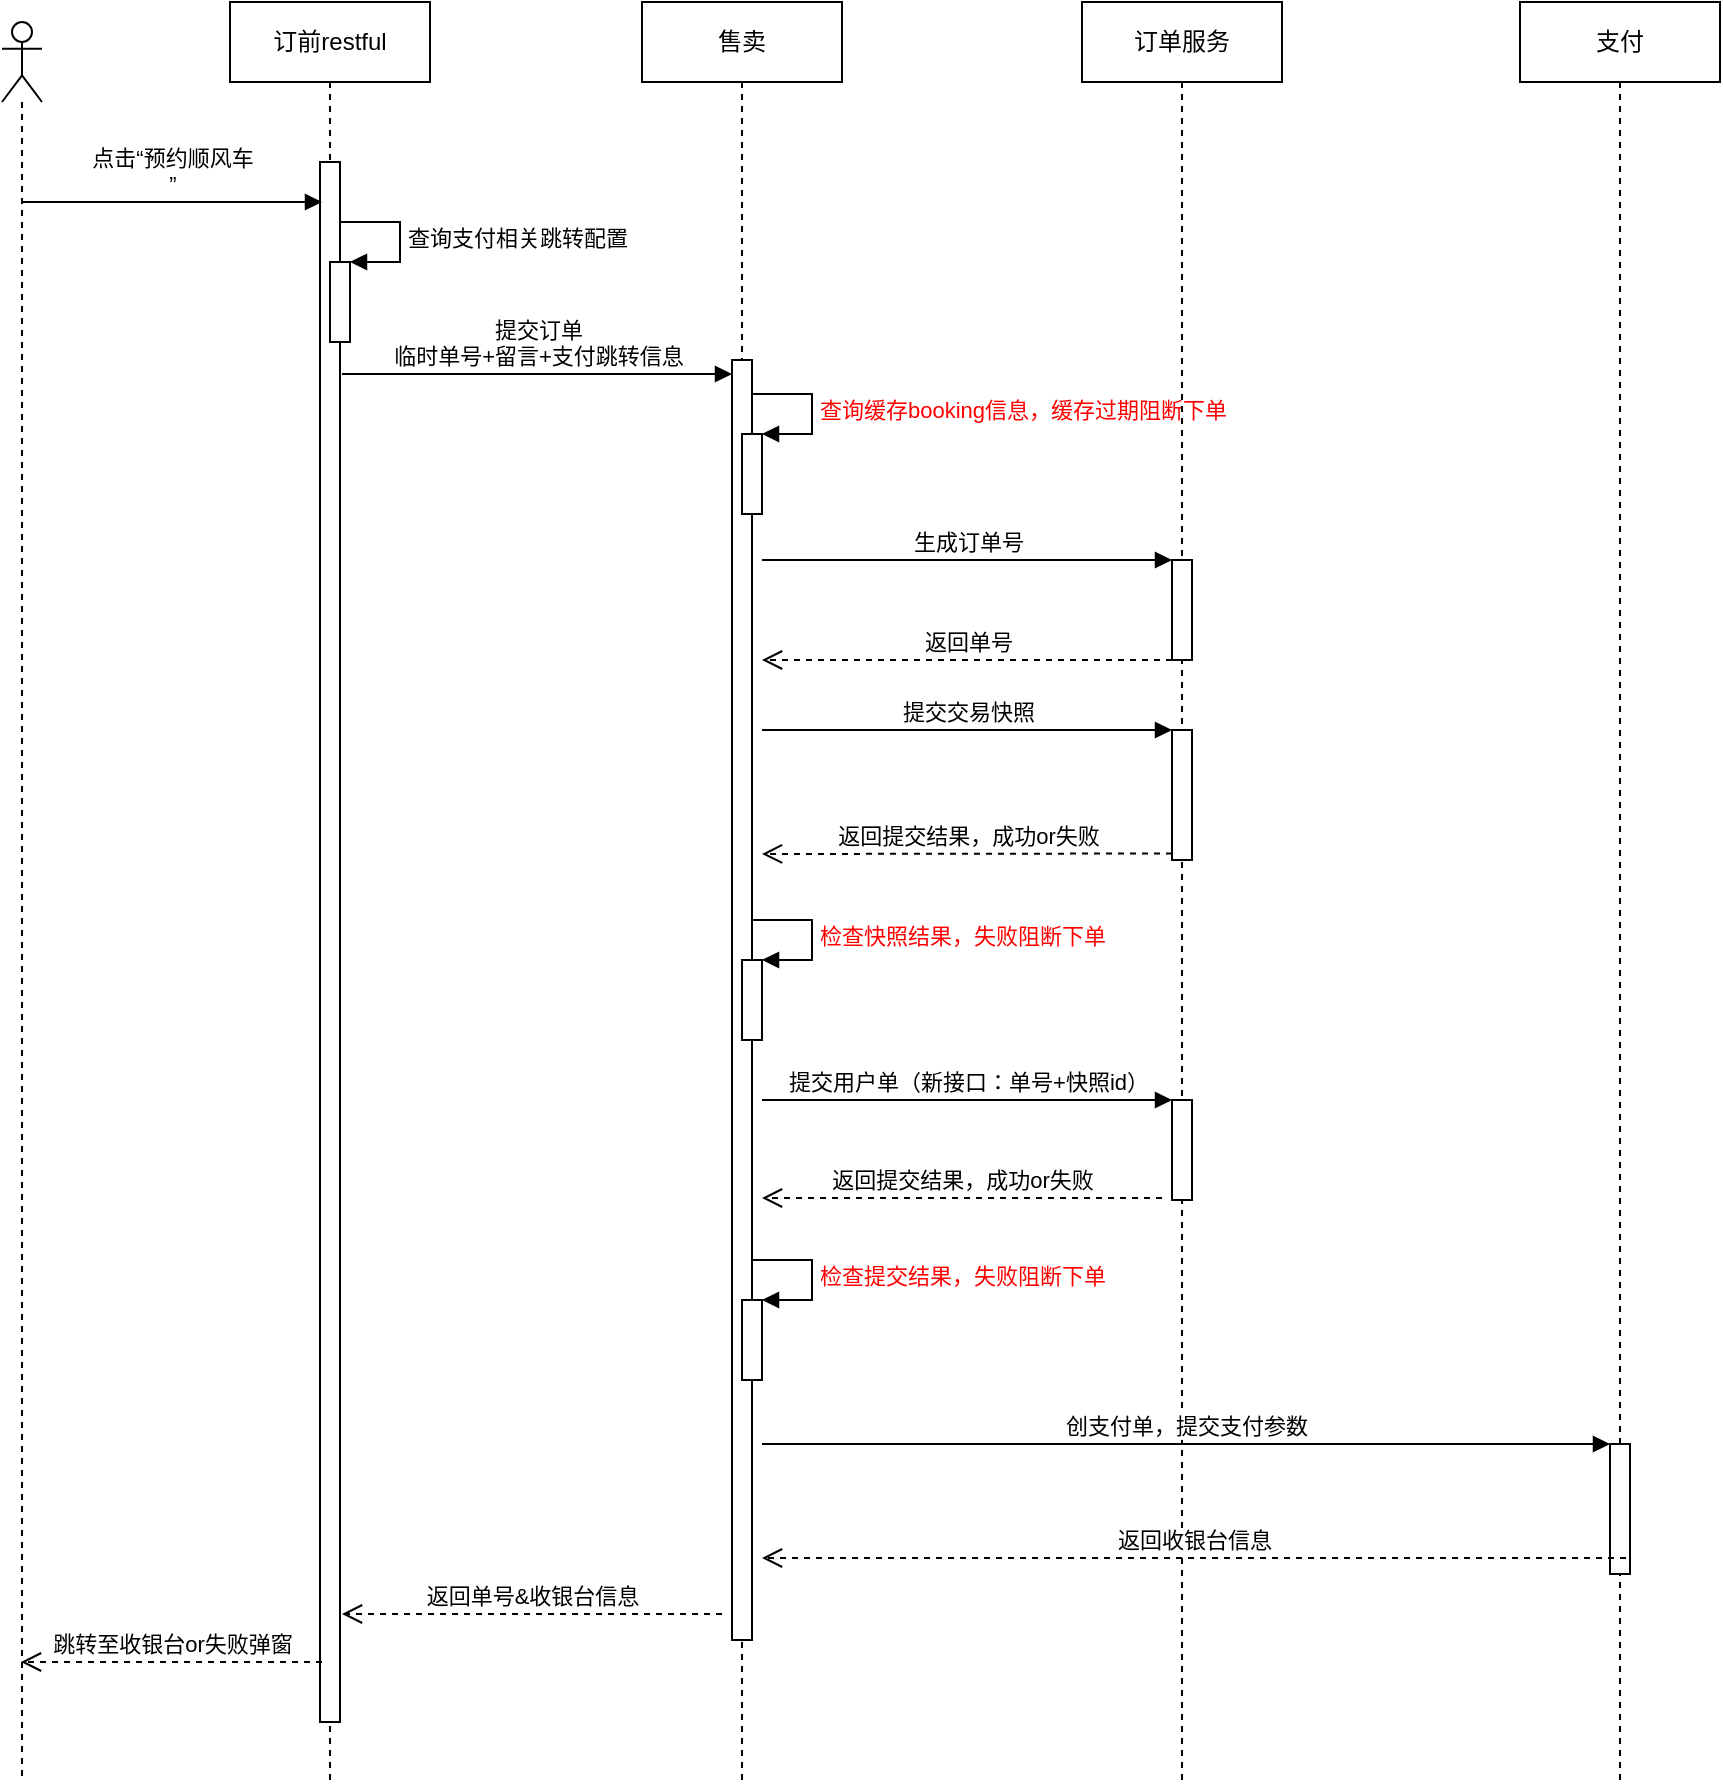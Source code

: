 <mxfile version="20.6.0" type="github">
  <diagram id="_DEBBaLEdEsoZ4SGeQ32" name="第 1 页">
    <mxGraphModel dx="977" dy="514" grid="1" gridSize="10" guides="1" tooltips="1" connect="1" arrows="1" fold="1" page="1" pageScale="1" pageWidth="827" pageHeight="1169" math="0" shadow="0">
      <root>
        <mxCell id="0" />
        <mxCell id="1" parent="0" />
        <mxCell id="0hYb3eVDAZXAuF7V7g39-1" value="订前restful" style="shape=umlLifeline;perimeter=lifelinePerimeter;whiteSpace=wrap;html=1;container=1;collapsible=0;recursiveResize=0;outlineConnect=0;" vertex="1" parent="1">
          <mxGeometry x="174" y="70" width="100" height="890" as="geometry" />
        </mxCell>
        <mxCell id="0hYb3eVDAZXAuF7V7g39-5" value="" style="html=1;points=[];perimeter=orthogonalPerimeter;" vertex="1" parent="0hYb3eVDAZXAuF7V7g39-1">
          <mxGeometry x="45" y="80" width="10" height="780" as="geometry" />
        </mxCell>
        <mxCell id="0hYb3eVDAZXAuF7V7g39-36" value="" style="html=1;points=[];perimeter=orthogonalPerimeter;strokeColor=#000000;fontColor=#000000;" vertex="1" parent="0hYb3eVDAZXAuF7V7g39-1">
          <mxGeometry x="50" y="130" width="10" height="40" as="geometry" />
        </mxCell>
        <mxCell id="0hYb3eVDAZXAuF7V7g39-37" value="查询支付相关跳转配置" style="edgeStyle=orthogonalEdgeStyle;html=1;align=left;spacingLeft=2;endArrow=block;rounded=0;entryX=1;entryY=0;labelBackgroundColor=none;strokeColor=#000000;fontColor=#000000;" edge="1" target="0hYb3eVDAZXAuF7V7g39-36" parent="0hYb3eVDAZXAuF7V7g39-1">
          <mxGeometry relative="1" as="geometry">
            <mxPoint x="55" y="110" as="sourcePoint" />
            <Array as="points">
              <mxPoint x="85" y="110" />
            </Array>
          </mxGeometry>
        </mxCell>
        <mxCell id="0hYb3eVDAZXAuF7V7g39-2" value="售卖" style="shape=umlLifeline;perimeter=lifelinePerimeter;whiteSpace=wrap;html=1;container=1;collapsible=0;recursiveResize=0;outlineConnect=0;" vertex="1" parent="1">
          <mxGeometry x="380" y="70" width="100" height="890" as="geometry" />
        </mxCell>
        <mxCell id="0hYb3eVDAZXAuF7V7g39-6" value="" style="html=1;points=[];perimeter=orthogonalPerimeter;" vertex="1" parent="0hYb3eVDAZXAuF7V7g39-2">
          <mxGeometry x="45" y="179" width="10" height="640" as="geometry" />
        </mxCell>
        <mxCell id="0hYb3eVDAZXAuF7V7g39-18" value="" style="html=1;points=[];perimeter=orthogonalPerimeter;" vertex="1" parent="0hYb3eVDAZXAuF7V7g39-2">
          <mxGeometry x="50" y="479" width="10" height="40" as="geometry" />
        </mxCell>
        <mxCell id="0hYb3eVDAZXAuF7V7g39-19" value="&lt;font color=&quot;#ff0000&quot;&gt;检查快照结果，失败阻断下单&lt;/font&gt;" style="edgeStyle=orthogonalEdgeStyle;html=1;align=left;spacingLeft=2;endArrow=block;rounded=0;entryX=1;entryY=0;" edge="1" target="0hYb3eVDAZXAuF7V7g39-18" parent="0hYb3eVDAZXAuF7V7g39-2">
          <mxGeometry relative="1" as="geometry">
            <mxPoint x="55" y="459" as="sourcePoint" />
            <Array as="points">
              <mxPoint x="85" y="459" />
            </Array>
          </mxGeometry>
        </mxCell>
        <mxCell id="0hYb3eVDAZXAuF7V7g39-24" value="" style="html=1;points=[];perimeter=orthogonalPerimeter;strokeColor=#000000;fontColor=#000000;" vertex="1" parent="0hYb3eVDAZXAuF7V7g39-2">
          <mxGeometry x="50" y="649" width="10" height="40" as="geometry" />
        </mxCell>
        <mxCell id="0hYb3eVDAZXAuF7V7g39-25" value="检查提交结果，失败阻断下单" style="edgeStyle=orthogonalEdgeStyle;html=1;align=left;spacingLeft=2;endArrow=block;rounded=0;entryX=1;entryY=0;strokeColor=#000000;fontColor=#FF0000;" edge="1" target="0hYb3eVDAZXAuF7V7g39-24" parent="0hYb3eVDAZXAuF7V7g39-2">
          <mxGeometry relative="1" as="geometry">
            <mxPoint x="55" y="629" as="sourcePoint" />
            <Array as="points">
              <mxPoint x="85" y="629" />
            </Array>
          </mxGeometry>
        </mxCell>
        <mxCell id="0hYb3eVDAZXAuF7V7g39-26" value="" style="html=1;points=[];perimeter=orthogonalPerimeter;strokeColor=#000000;fontColor=#FF0000;" vertex="1" parent="0hYb3eVDAZXAuF7V7g39-2">
          <mxGeometry x="50" y="216" width="10" height="40" as="geometry" />
        </mxCell>
        <mxCell id="0hYb3eVDAZXAuF7V7g39-27" value="查询缓存booking信息，缓存过期阻断下单" style="edgeStyle=orthogonalEdgeStyle;html=1;align=left;spacingLeft=2;endArrow=block;rounded=0;entryX=1;entryY=0;strokeColor=#000000;fontColor=#FF0000;" edge="1" target="0hYb3eVDAZXAuF7V7g39-26" parent="0hYb3eVDAZXAuF7V7g39-2">
          <mxGeometry relative="1" as="geometry">
            <mxPoint x="55" y="196" as="sourcePoint" />
            <Array as="points">
              <mxPoint x="85" y="196" />
            </Array>
          </mxGeometry>
        </mxCell>
        <mxCell id="0hYb3eVDAZXAuF7V7g39-3" value="订单服务" style="shape=umlLifeline;perimeter=lifelinePerimeter;whiteSpace=wrap;html=1;container=1;collapsible=0;recursiveResize=0;outlineConnect=0;" vertex="1" parent="1">
          <mxGeometry x="600" y="70" width="100" height="890" as="geometry" />
        </mxCell>
        <mxCell id="0hYb3eVDAZXAuF7V7g39-9" value="" style="html=1;points=[];perimeter=orthogonalPerimeter;" vertex="1" parent="0hYb3eVDAZXAuF7V7g39-3">
          <mxGeometry x="45" y="279" width="10" height="50" as="geometry" />
        </mxCell>
        <mxCell id="0hYb3eVDAZXAuF7V7g39-11" value="返回单号" style="html=1;verticalAlign=bottom;endArrow=open;dashed=1;endSize=8;exitX=0;exitY=0.95;rounded=0;" edge="1" parent="0hYb3eVDAZXAuF7V7g39-3">
          <mxGeometry relative="1" as="geometry">
            <mxPoint x="-160" y="329" as="targetPoint" />
            <mxPoint x="45" y="329" as="sourcePoint" />
          </mxGeometry>
        </mxCell>
        <mxCell id="0hYb3eVDAZXAuF7V7g39-15" value="" style="html=1;points=[];perimeter=orthogonalPerimeter;" vertex="1" parent="0hYb3eVDAZXAuF7V7g39-3">
          <mxGeometry x="45" y="364" width="10" height="65" as="geometry" />
        </mxCell>
        <mxCell id="0hYb3eVDAZXAuF7V7g39-20" value="" style="html=1;points=[];perimeter=orthogonalPerimeter;fontColor=#000000;strokeColor=#000000;" vertex="1" parent="0hYb3eVDAZXAuF7V7g39-3">
          <mxGeometry x="45" y="549" width="10" height="50" as="geometry" />
        </mxCell>
        <mxCell id="0hYb3eVDAZXAuF7V7g39-4" value="支付" style="shape=umlLifeline;perimeter=lifelinePerimeter;whiteSpace=wrap;html=1;container=1;collapsible=0;recursiveResize=0;outlineConnect=0;" vertex="1" parent="1">
          <mxGeometry x="819" y="70" width="100" height="890" as="geometry" />
        </mxCell>
        <mxCell id="0hYb3eVDAZXAuF7V7g39-28" value="" style="html=1;points=[];perimeter=orthogonalPerimeter;strokeColor=#000000;fontColor=#000000;" vertex="1" parent="0hYb3eVDAZXAuF7V7g39-4">
          <mxGeometry x="45" y="721" width="10" height="65" as="geometry" />
        </mxCell>
        <mxCell id="0hYb3eVDAZXAuF7V7g39-7" value="提交订单&lt;br&gt;临时单号+留言+支付跳转信息" style="html=1;verticalAlign=bottom;endArrow=block;entryX=0;entryY=0;rounded=0;" edge="1" parent="1">
          <mxGeometry relative="1" as="geometry">
            <mxPoint x="230" y="256" as="sourcePoint" />
            <mxPoint x="425" y="256.0" as="targetPoint" />
          </mxGeometry>
        </mxCell>
        <mxCell id="0hYb3eVDAZXAuF7V7g39-10" value="生成订单号" style="html=1;verticalAlign=bottom;endArrow=block;entryX=0;entryY=0;rounded=0;" edge="1" target="0hYb3eVDAZXAuF7V7g39-9" parent="1">
          <mxGeometry relative="1" as="geometry">
            <mxPoint x="440" y="349" as="sourcePoint" />
          </mxGeometry>
        </mxCell>
        <mxCell id="0hYb3eVDAZXAuF7V7g39-16" value="提交交易快照" style="html=1;verticalAlign=bottom;endArrow=block;entryX=0;entryY=0;rounded=0;" edge="1" target="0hYb3eVDAZXAuF7V7g39-15" parent="1">
          <mxGeometry relative="1" as="geometry">
            <mxPoint x="440" y="434" as="sourcePoint" />
          </mxGeometry>
        </mxCell>
        <mxCell id="0hYb3eVDAZXAuF7V7g39-17" value="返回提交结果，成功or失败" style="html=1;verticalAlign=bottom;endArrow=open;dashed=1;endSize=8;exitX=0;exitY=0.95;rounded=0;" edge="1" source="0hYb3eVDAZXAuF7V7g39-15" parent="1">
          <mxGeometry relative="1" as="geometry">
            <mxPoint x="440" y="496" as="targetPoint" />
          </mxGeometry>
        </mxCell>
        <mxCell id="0hYb3eVDAZXAuF7V7g39-21" value="提交用户单（新接口：单号+快照id）" style="html=1;verticalAlign=bottom;endArrow=block;entryX=0;entryY=0;rounded=0;fontColor=#000000;strokeColor=#000000;" edge="1" target="0hYb3eVDAZXAuF7V7g39-20" parent="1">
          <mxGeometry relative="1" as="geometry">
            <mxPoint x="440" y="619" as="sourcePoint" />
          </mxGeometry>
        </mxCell>
        <mxCell id="0hYb3eVDAZXAuF7V7g39-23" value="返回提交结果，成功or失败" style="html=1;verticalAlign=bottom;endArrow=open;dashed=1;endSize=8;rounded=0;strokeColor=#000000;fontColor=#000000;" edge="1" parent="1">
          <mxGeometry relative="1" as="geometry">
            <mxPoint x="640" y="668" as="sourcePoint" />
            <mxPoint x="440" y="668" as="targetPoint" />
          </mxGeometry>
        </mxCell>
        <mxCell id="0hYb3eVDAZXAuF7V7g39-29" value="创支付单，提交支付参数" style="html=1;verticalAlign=bottom;endArrow=block;entryX=0;entryY=0;rounded=0;strokeColor=#000000;fontColor=#000000;" edge="1" target="0hYb3eVDAZXAuF7V7g39-28" parent="1">
          <mxGeometry relative="1" as="geometry">
            <mxPoint x="440" y="791" as="sourcePoint" />
          </mxGeometry>
        </mxCell>
        <mxCell id="0hYb3eVDAZXAuF7V7g39-30" value="返回收银台信息" style="html=1;verticalAlign=bottom;endArrow=open;dashed=1;endSize=8;exitX=0;exitY=0.95;rounded=0;strokeColor=#000000;fontColor=#000000;" edge="1" parent="1">
          <mxGeometry relative="1" as="geometry">
            <mxPoint x="440" y="848" as="targetPoint" />
            <mxPoint x="872" y="848" as="sourcePoint" />
          </mxGeometry>
        </mxCell>
        <mxCell id="0hYb3eVDAZXAuF7V7g39-31" value="" style="shape=umlLifeline;participant=umlActor;perimeter=lifelinePerimeter;whiteSpace=wrap;html=1;container=1;collapsible=0;recursiveResize=0;verticalAlign=top;spacingTop=36;outlineConnect=0;strokeColor=#000000;fontColor=#000000;" vertex="1" parent="1">
          <mxGeometry x="60" y="80" width="20" height="880" as="geometry" />
        </mxCell>
        <mxCell id="0hYb3eVDAZXAuF7V7g39-32" value="点击“预约顺风车&lt;br&gt;”" style="html=1;verticalAlign=bottom;endArrow=block;rounded=0;strokeColor=#000000;fontColor=#000000;labelBackgroundColor=none;" edge="1" parent="0hYb3eVDAZXAuF7V7g39-31">
          <mxGeometry width="80" relative="1" as="geometry">
            <mxPoint x="10" y="90" as="sourcePoint" />
            <mxPoint x="160" y="90" as="targetPoint" />
          </mxGeometry>
        </mxCell>
        <mxCell id="0hYb3eVDAZXAuF7V7g39-33" value="返回单号&amp;amp;收银台信息" style="html=1;verticalAlign=bottom;endArrow=open;dashed=1;endSize=8;rounded=0;strokeColor=#000000;fontColor=#000000;" edge="1" parent="1">
          <mxGeometry relative="1" as="geometry">
            <mxPoint x="420" y="876" as="sourcePoint" />
            <mxPoint x="230" y="876" as="targetPoint" />
          </mxGeometry>
        </mxCell>
        <mxCell id="0hYb3eVDAZXAuF7V7g39-34" value="跳转至收银台or失败弹窗" style="html=1;verticalAlign=bottom;endArrow=open;dashed=1;endSize=8;rounded=0;strokeColor=#000000;fontColor=#000000;" edge="1" parent="1">
          <mxGeometry relative="1" as="geometry">
            <mxPoint x="220" y="900" as="sourcePoint" />
            <mxPoint x="69.5" y="900" as="targetPoint" />
          </mxGeometry>
        </mxCell>
      </root>
    </mxGraphModel>
  </diagram>
</mxfile>
